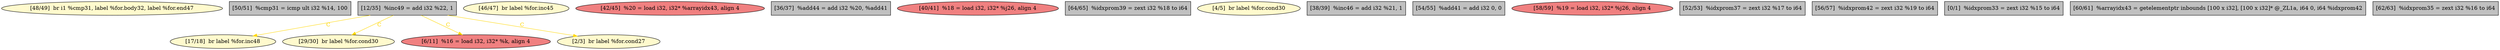 
digraph G {


node684 [fillcolor=lemonchiffon,label="[48/49]  br i1 %cmp31, label %for.body32, label %for.end47",shape=ellipse,style=filled ]
node683 [fillcolor=grey,label="[50/51]  %cmp31 = icmp ult i32 %14, 100",shape=rectangle,style=filled ]
node682 [fillcolor=lemonchiffon,label="[17/18]  br label %for.inc48",shape=ellipse,style=filled ]
node681 [fillcolor=lemonchiffon,label="[46/47]  br label %for.inc45",shape=ellipse,style=filled ]
node680 [fillcolor=lightcoral,label="[42/45]  %20 = load i32, i32* %arrayidx43, align 4",shape=ellipse,style=filled ]
node667 [fillcolor=grey,label="[36/37]  %add44 = add i32 %20, %add41",shape=rectangle,style=filled ]
node668 [fillcolor=lightcoral,label="[40/41]  %18 = load i32, i32* %j26, align 4",shape=ellipse,style=filled ]
node677 [fillcolor=grey,label="[64/65]  %idxprom39 = zext i32 %18 to i64",shape=rectangle,style=filled ]
node674 [fillcolor=lemonchiffon,label="[4/5]  br label %for.cond30",shape=ellipse,style=filled ]
node664 [fillcolor=lemonchiffon,label="[29/30]  br label %for.cond30",shape=ellipse,style=filled ]
node666 [fillcolor=grey,label="[12/35]  %inc49 = add i32 %22, 1",shape=rectangle,style=filled ]
node665 [fillcolor=grey,label="[38/39]  %inc46 = add i32 %21, 1",shape=rectangle,style=filled ]
node670 [fillcolor=grey,label="[54/55]  %add41 = add i32 0, 0",shape=rectangle,style=filled ]
node671 [fillcolor=lightcoral,label="[6/11]  %16 = load i32, i32* %k, align 4",shape=ellipse,style=filled ]
node676 [fillcolor=lightcoral,label="[58/59]  %19 = load i32, i32* %j26, align 4",shape=ellipse,style=filled ]
node669 [fillcolor=grey,label="[52/53]  %idxprom37 = zext i32 %17 to i64",shape=rectangle,style=filled ]
node672 [fillcolor=grey,label="[56/57]  %idxprom42 = zext i32 %19 to i64",shape=rectangle,style=filled ]
node675 [fillcolor=lemonchiffon,label="[2/3]  br label %for.cond27",shape=ellipse,style=filled ]
node673 [fillcolor=grey,label="[0/1]  %idxprom33 = zext i32 %15 to i64",shape=rectangle,style=filled ]
node678 [fillcolor=grey,label="[60/61]  %arrayidx43 = getelementptr inbounds [100 x i32], [100 x i32]* @_ZL1a, i64 0, i64 %idxprom42",shape=rectangle,style=filled ]
node679 [fillcolor=grey,label="[62/63]  %idxprom35 = zext i32 %16 to i64",shape=rectangle,style=filled ]

node666->node664 [style=solid,color=gold,label="C",penwidth=1.0,fontcolor=gold ]
node666->node671 [style=solid,color=gold,label="C",penwidth=1.0,fontcolor=gold ]
node666->node682 [style=solid,color=gold,label="C",penwidth=1.0,fontcolor=gold ]
node666->node675 [style=solid,color=gold,label="C",penwidth=1.0,fontcolor=gold ]


}
